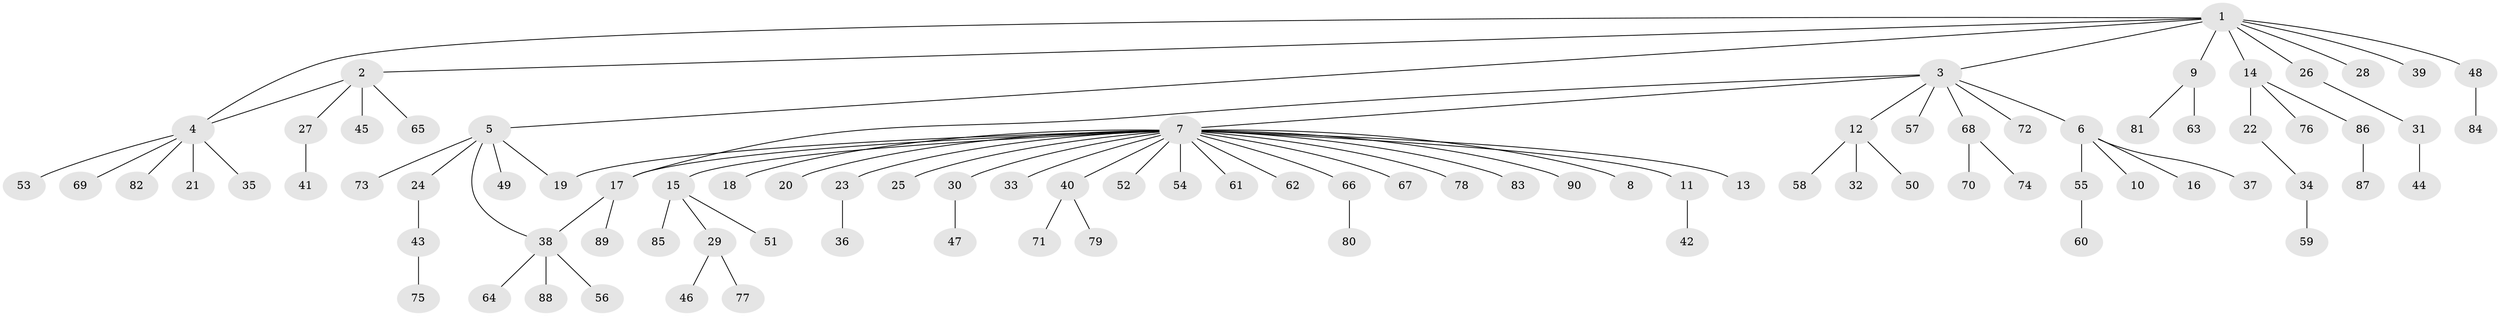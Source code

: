 // Generated by graph-tools (version 1.1) at 2025/49/03/09/25 03:49:52]
// undirected, 90 vertices, 93 edges
graph export_dot {
graph [start="1"]
  node [color=gray90,style=filled];
  1;
  2;
  3;
  4;
  5;
  6;
  7;
  8;
  9;
  10;
  11;
  12;
  13;
  14;
  15;
  16;
  17;
  18;
  19;
  20;
  21;
  22;
  23;
  24;
  25;
  26;
  27;
  28;
  29;
  30;
  31;
  32;
  33;
  34;
  35;
  36;
  37;
  38;
  39;
  40;
  41;
  42;
  43;
  44;
  45;
  46;
  47;
  48;
  49;
  50;
  51;
  52;
  53;
  54;
  55;
  56;
  57;
  58;
  59;
  60;
  61;
  62;
  63;
  64;
  65;
  66;
  67;
  68;
  69;
  70;
  71;
  72;
  73;
  74;
  75;
  76;
  77;
  78;
  79;
  80;
  81;
  82;
  83;
  84;
  85;
  86;
  87;
  88;
  89;
  90;
  1 -- 2;
  1 -- 3;
  1 -- 4;
  1 -- 5;
  1 -- 9;
  1 -- 14;
  1 -- 26;
  1 -- 28;
  1 -- 39;
  1 -- 48;
  2 -- 4;
  2 -- 27;
  2 -- 45;
  2 -- 65;
  3 -- 6;
  3 -- 7;
  3 -- 12;
  3 -- 17;
  3 -- 57;
  3 -- 68;
  3 -- 72;
  4 -- 21;
  4 -- 35;
  4 -- 53;
  4 -- 69;
  4 -- 82;
  5 -- 19;
  5 -- 24;
  5 -- 38;
  5 -- 49;
  5 -- 73;
  6 -- 10;
  6 -- 16;
  6 -- 37;
  6 -- 55;
  7 -- 8;
  7 -- 11;
  7 -- 13;
  7 -- 15;
  7 -- 17;
  7 -- 18;
  7 -- 19;
  7 -- 20;
  7 -- 23;
  7 -- 25;
  7 -- 30;
  7 -- 33;
  7 -- 40;
  7 -- 52;
  7 -- 54;
  7 -- 61;
  7 -- 62;
  7 -- 66;
  7 -- 67;
  7 -- 78;
  7 -- 83;
  7 -- 90;
  9 -- 63;
  9 -- 81;
  11 -- 42;
  12 -- 32;
  12 -- 50;
  12 -- 58;
  14 -- 22;
  14 -- 76;
  14 -- 86;
  15 -- 29;
  15 -- 51;
  15 -- 85;
  17 -- 38;
  17 -- 89;
  22 -- 34;
  23 -- 36;
  24 -- 43;
  26 -- 31;
  27 -- 41;
  29 -- 46;
  29 -- 77;
  30 -- 47;
  31 -- 44;
  34 -- 59;
  38 -- 56;
  38 -- 64;
  38 -- 88;
  40 -- 71;
  40 -- 79;
  43 -- 75;
  48 -- 84;
  55 -- 60;
  66 -- 80;
  68 -- 70;
  68 -- 74;
  86 -- 87;
}
